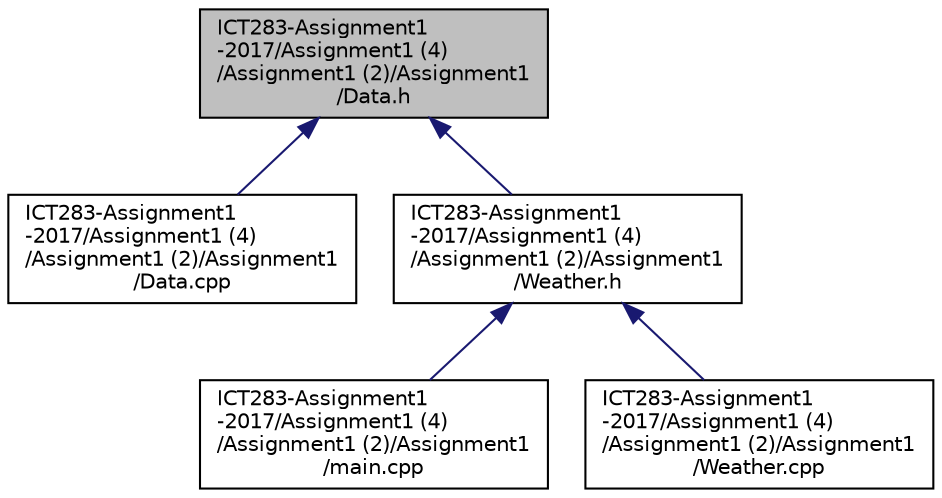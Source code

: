 digraph "ICT283-Assignment1-2017/Assignment1 (4)/Assignment1 (2)/Assignment1/Data.h"
{
  edge [fontname="Helvetica",fontsize="10",labelfontname="Helvetica",labelfontsize="10"];
  node [fontname="Helvetica",fontsize="10",shape=record];
  Node8 [label="ICT283-Assignment1\l-2017/Assignment1 (4)\l/Assignment1 (2)/Assignment1\l/Data.h",height=0.2,width=0.4,color="black", fillcolor="grey75", style="filled", fontcolor="black"];
  Node8 -> Node9 [dir="back",color="midnightblue",fontsize="10",style="solid",fontname="Helvetica"];
  Node9 [label="ICT283-Assignment1\l-2017/Assignment1 (4)\l/Assignment1 (2)/Assignment1\l/Data.cpp",height=0.2,width=0.4,color="black", fillcolor="white", style="filled",URL="$_074_08_2_assignment1_01_072_08_2_assignment1_2_data_8cpp.html"];
  Node8 -> Node10 [dir="back",color="midnightblue",fontsize="10",style="solid",fontname="Helvetica"];
  Node10 [label="ICT283-Assignment1\l-2017/Assignment1 (4)\l/Assignment1 (2)/Assignment1\l/Weather.h",height=0.2,width=0.4,color="black", fillcolor="white", style="filled",URL="$_074_08_2_assignment1_01_072_08_2_assignment1_2_weather_8h.html"];
  Node10 -> Node11 [dir="back",color="midnightblue",fontsize="10",style="solid",fontname="Helvetica"];
  Node11 [label="ICT283-Assignment1\l-2017/Assignment1 (4)\l/Assignment1 (2)/Assignment1\l/main.cpp",height=0.2,width=0.4,color="black", fillcolor="white", style="filled",URL="$_i_c_t283-_assignment1-2017_2_assignment1_01_074_08_2_assignment1_01_072_08_2_assignment1_2main_8cpp.html"];
  Node10 -> Node12 [dir="back",color="midnightblue",fontsize="10",style="solid",fontname="Helvetica"];
  Node12 [label="ICT283-Assignment1\l-2017/Assignment1 (4)\l/Assignment1 (2)/Assignment1\l/Weather.cpp",height=0.2,width=0.4,color="black", fillcolor="white", style="filled",URL="$_074_08_2_assignment1_01_072_08_2_assignment1_2_weather_8cpp.html"];
}
